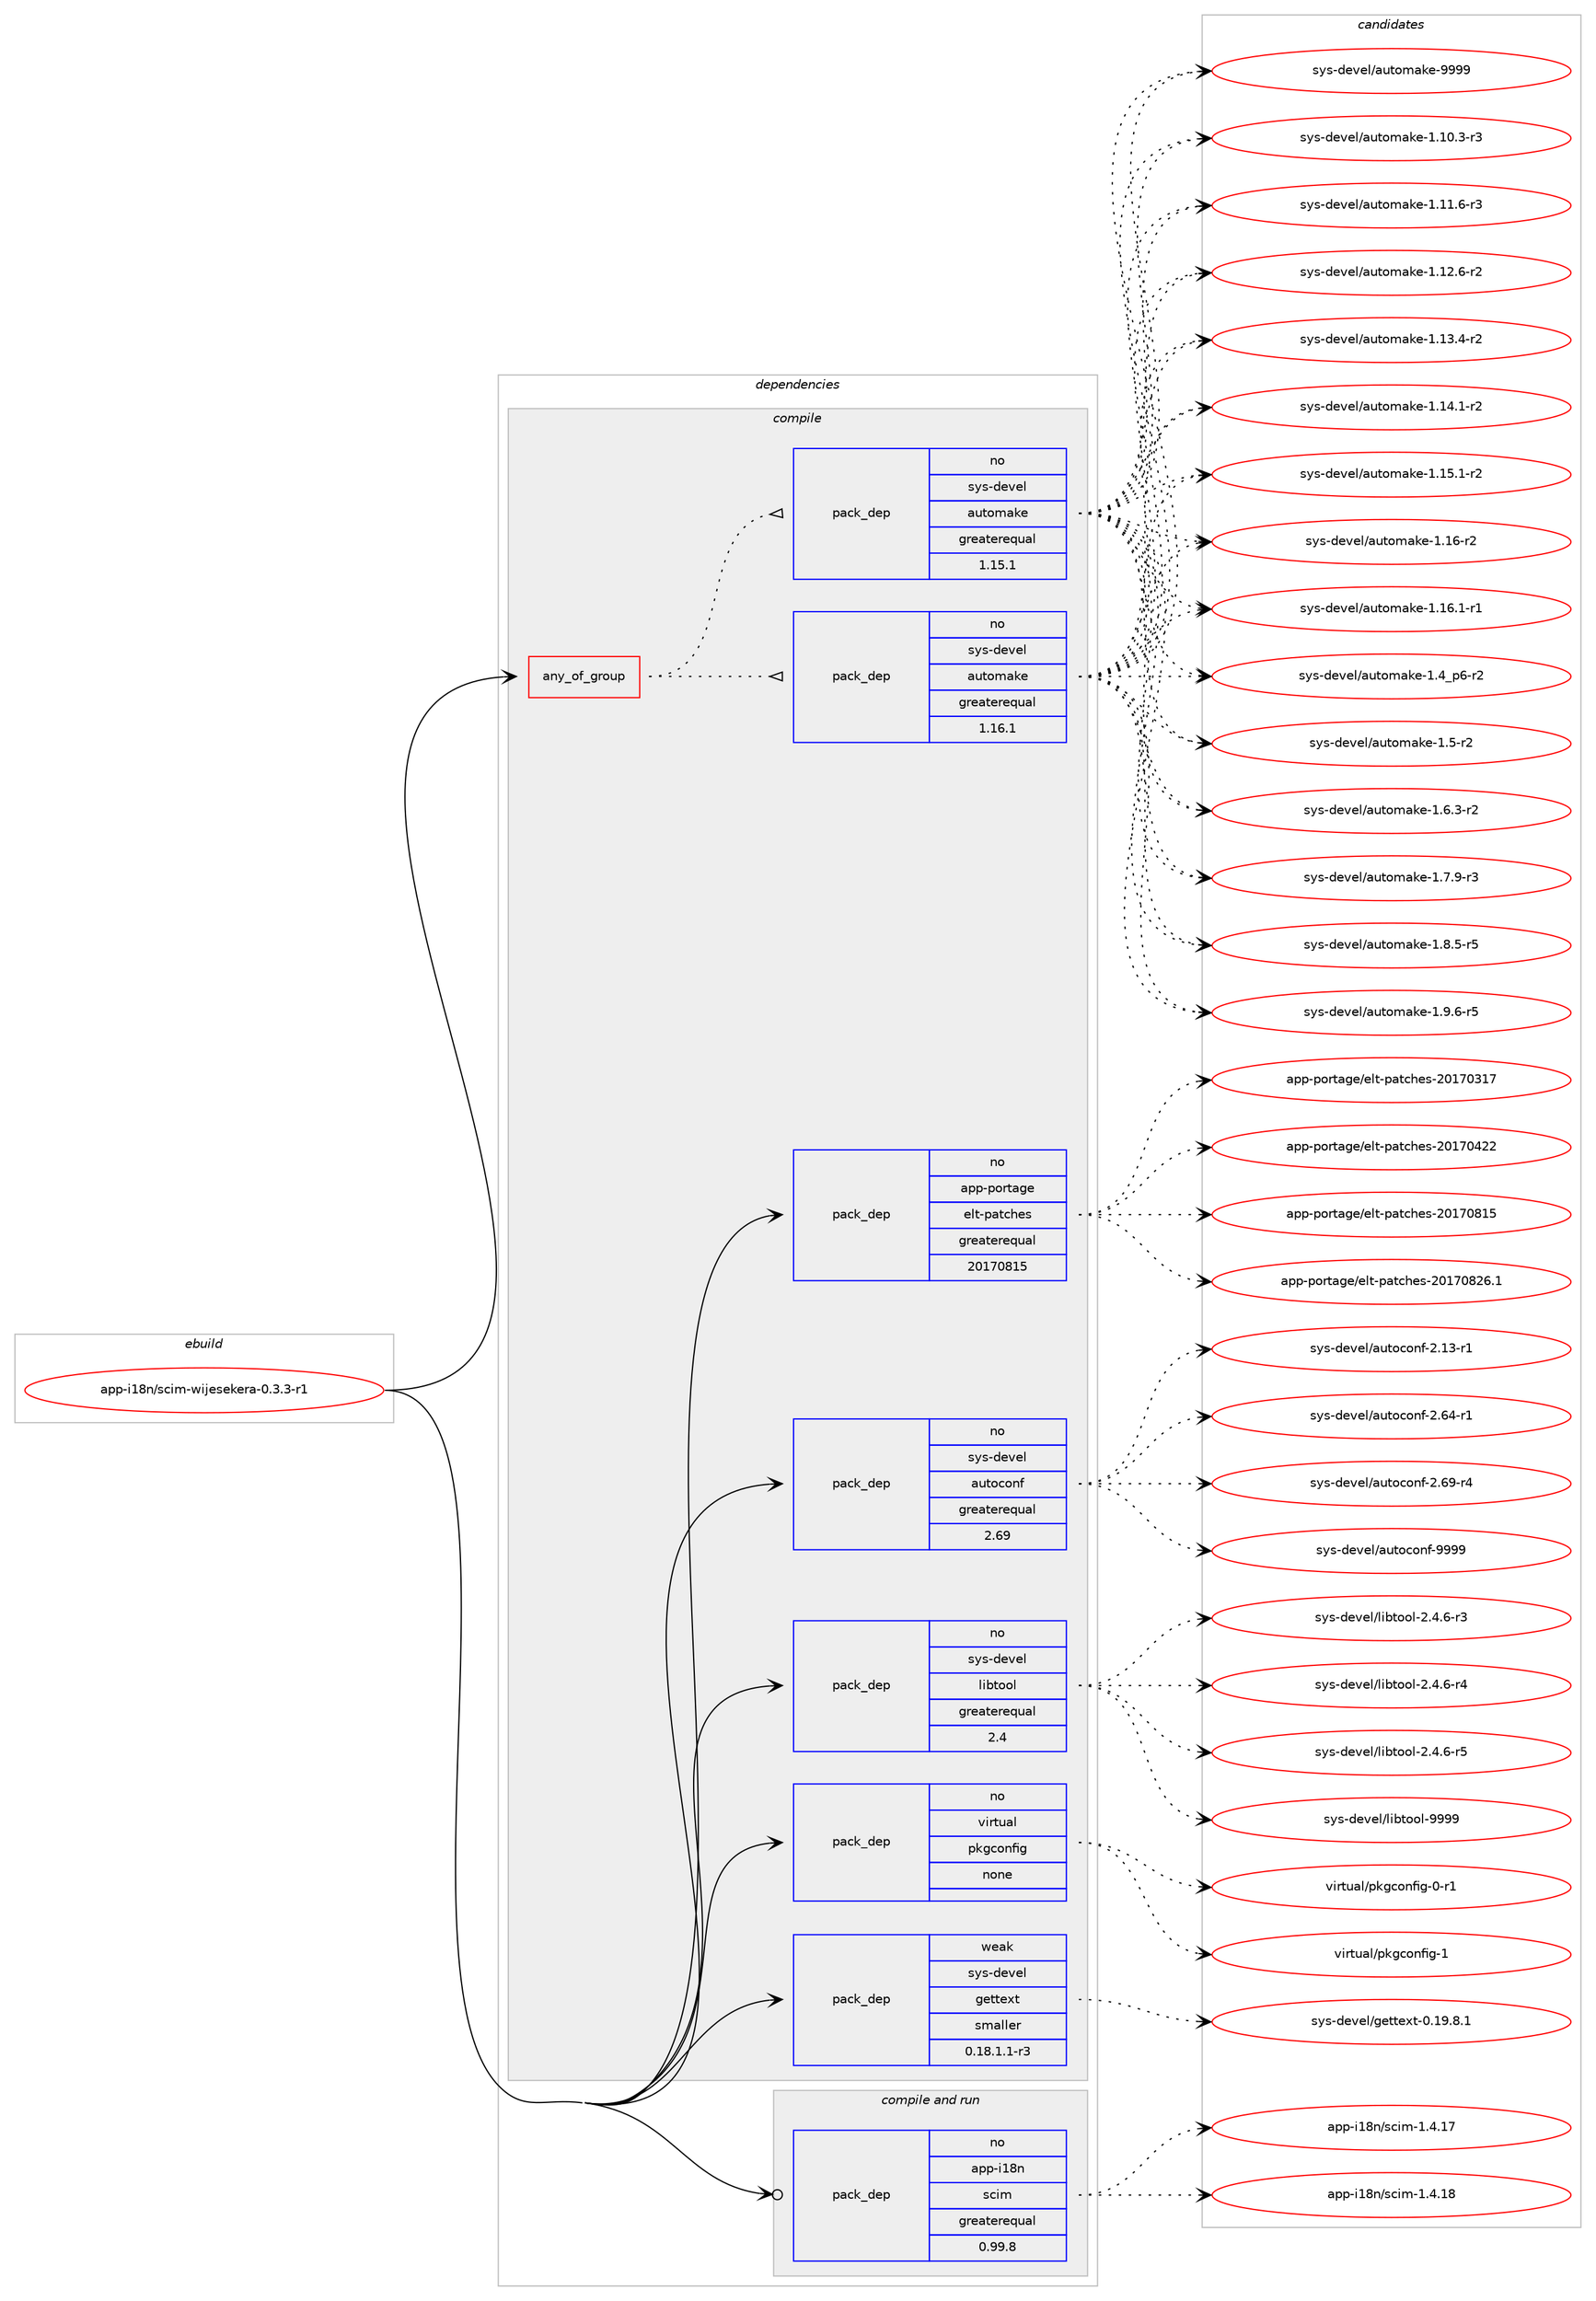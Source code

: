 digraph prolog {

# *************
# Graph options
# *************

newrank=true;
concentrate=true;
compound=true;
graph [rankdir=LR,fontname=Helvetica,fontsize=10,ranksep=1.5];#, ranksep=2.5, nodesep=0.2];
edge  [arrowhead=vee];
node  [fontname=Helvetica,fontsize=10];

# **********
# The ebuild
# **********

subgraph cluster_leftcol {
color=gray;
rank=same;
label=<<i>ebuild</i>>;
id [label="app-i18n/scim-wijesekera-0.3.3-r1", color=red, width=4, href="../app-i18n/scim-wijesekera-0.3.3-r1.svg"];
}

# ****************
# The dependencies
# ****************

subgraph cluster_midcol {
color=gray;
label=<<i>dependencies</i>>;
subgraph cluster_compile {
fillcolor="#eeeeee";
style=filled;
label=<<i>compile</i>>;
subgraph any19603 {
dependency1296045 [label=<<TABLE BORDER="0" CELLBORDER="1" CELLSPACING="0" CELLPADDING="4"><TR><TD CELLPADDING="10">any_of_group</TD></TR></TABLE>>, shape=none, color=red];subgraph pack923159 {
dependency1296046 [label=<<TABLE BORDER="0" CELLBORDER="1" CELLSPACING="0" CELLPADDING="4" WIDTH="220"><TR><TD ROWSPAN="6" CELLPADDING="30">pack_dep</TD></TR><TR><TD WIDTH="110">no</TD></TR><TR><TD>sys-devel</TD></TR><TR><TD>automake</TD></TR><TR><TD>greaterequal</TD></TR><TR><TD>1.16.1</TD></TR></TABLE>>, shape=none, color=blue];
}
dependency1296045:e -> dependency1296046:w [weight=20,style="dotted",arrowhead="oinv"];
subgraph pack923160 {
dependency1296047 [label=<<TABLE BORDER="0" CELLBORDER="1" CELLSPACING="0" CELLPADDING="4" WIDTH="220"><TR><TD ROWSPAN="6" CELLPADDING="30">pack_dep</TD></TR><TR><TD WIDTH="110">no</TD></TR><TR><TD>sys-devel</TD></TR><TR><TD>automake</TD></TR><TR><TD>greaterequal</TD></TR><TR><TD>1.15.1</TD></TR></TABLE>>, shape=none, color=blue];
}
dependency1296045:e -> dependency1296047:w [weight=20,style="dotted",arrowhead="oinv"];
}
id:e -> dependency1296045:w [weight=20,style="solid",arrowhead="vee"];
subgraph pack923161 {
dependency1296048 [label=<<TABLE BORDER="0" CELLBORDER="1" CELLSPACING="0" CELLPADDING="4" WIDTH="220"><TR><TD ROWSPAN="6" CELLPADDING="30">pack_dep</TD></TR><TR><TD WIDTH="110">no</TD></TR><TR><TD>app-portage</TD></TR><TR><TD>elt-patches</TD></TR><TR><TD>greaterequal</TD></TR><TR><TD>20170815</TD></TR></TABLE>>, shape=none, color=blue];
}
id:e -> dependency1296048:w [weight=20,style="solid",arrowhead="vee"];
subgraph pack923162 {
dependency1296049 [label=<<TABLE BORDER="0" CELLBORDER="1" CELLSPACING="0" CELLPADDING="4" WIDTH="220"><TR><TD ROWSPAN="6" CELLPADDING="30">pack_dep</TD></TR><TR><TD WIDTH="110">no</TD></TR><TR><TD>sys-devel</TD></TR><TR><TD>autoconf</TD></TR><TR><TD>greaterequal</TD></TR><TR><TD>2.69</TD></TR></TABLE>>, shape=none, color=blue];
}
id:e -> dependency1296049:w [weight=20,style="solid",arrowhead="vee"];
subgraph pack923163 {
dependency1296050 [label=<<TABLE BORDER="0" CELLBORDER="1" CELLSPACING="0" CELLPADDING="4" WIDTH="220"><TR><TD ROWSPAN="6" CELLPADDING="30">pack_dep</TD></TR><TR><TD WIDTH="110">no</TD></TR><TR><TD>sys-devel</TD></TR><TR><TD>libtool</TD></TR><TR><TD>greaterequal</TD></TR><TR><TD>2.4</TD></TR></TABLE>>, shape=none, color=blue];
}
id:e -> dependency1296050:w [weight=20,style="solid",arrowhead="vee"];
subgraph pack923164 {
dependency1296051 [label=<<TABLE BORDER="0" CELLBORDER="1" CELLSPACING="0" CELLPADDING="4" WIDTH="220"><TR><TD ROWSPAN="6" CELLPADDING="30">pack_dep</TD></TR><TR><TD WIDTH="110">no</TD></TR><TR><TD>virtual</TD></TR><TR><TD>pkgconfig</TD></TR><TR><TD>none</TD></TR><TR><TD></TD></TR></TABLE>>, shape=none, color=blue];
}
id:e -> dependency1296051:w [weight=20,style="solid",arrowhead="vee"];
subgraph pack923165 {
dependency1296052 [label=<<TABLE BORDER="0" CELLBORDER="1" CELLSPACING="0" CELLPADDING="4" WIDTH="220"><TR><TD ROWSPAN="6" CELLPADDING="30">pack_dep</TD></TR><TR><TD WIDTH="110">weak</TD></TR><TR><TD>sys-devel</TD></TR><TR><TD>gettext</TD></TR><TR><TD>smaller</TD></TR><TR><TD>0.18.1.1-r3</TD></TR></TABLE>>, shape=none, color=blue];
}
id:e -> dependency1296052:w [weight=20,style="solid",arrowhead="vee"];
}
subgraph cluster_compileandrun {
fillcolor="#eeeeee";
style=filled;
label=<<i>compile and run</i>>;
subgraph pack923166 {
dependency1296053 [label=<<TABLE BORDER="0" CELLBORDER="1" CELLSPACING="0" CELLPADDING="4" WIDTH="220"><TR><TD ROWSPAN="6" CELLPADDING="30">pack_dep</TD></TR><TR><TD WIDTH="110">no</TD></TR><TR><TD>app-i18n</TD></TR><TR><TD>scim</TD></TR><TR><TD>greaterequal</TD></TR><TR><TD>0.99.8</TD></TR></TABLE>>, shape=none, color=blue];
}
id:e -> dependency1296053:w [weight=20,style="solid",arrowhead="odotvee"];
}
subgraph cluster_run {
fillcolor="#eeeeee";
style=filled;
label=<<i>run</i>>;
}
}

# **************
# The candidates
# **************

subgraph cluster_choices {
rank=same;
color=gray;
label=<<i>candidates</i>>;

subgraph choice923159 {
color=black;
nodesep=1;
choice11512111545100101118101108479711711611110997107101454946494846514511451 [label="sys-devel/automake-1.10.3-r3", color=red, width=4,href="../sys-devel/automake-1.10.3-r3.svg"];
choice11512111545100101118101108479711711611110997107101454946494946544511451 [label="sys-devel/automake-1.11.6-r3", color=red, width=4,href="../sys-devel/automake-1.11.6-r3.svg"];
choice11512111545100101118101108479711711611110997107101454946495046544511450 [label="sys-devel/automake-1.12.6-r2", color=red, width=4,href="../sys-devel/automake-1.12.6-r2.svg"];
choice11512111545100101118101108479711711611110997107101454946495146524511450 [label="sys-devel/automake-1.13.4-r2", color=red, width=4,href="../sys-devel/automake-1.13.4-r2.svg"];
choice11512111545100101118101108479711711611110997107101454946495246494511450 [label="sys-devel/automake-1.14.1-r2", color=red, width=4,href="../sys-devel/automake-1.14.1-r2.svg"];
choice11512111545100101118101108479711711611110997107101454946495346494511450 [label="sys-devel/automake-1.15.1-r2", color=red, width=4,href="../sys-devel/automake-1.15.1-r2.svg"];
choice1151211154510010111810110847971171161111099710710145494649544511450 [label="sys-devel/automake-1.16-r2", color=red, width=4,href="../sys-devel/automake-1.16-r2.svg"];
choice11512111545100101118101108479711711611110997107101454946495446494511449 [label="sys-devel/automake-1.16.1-r1", color=red, width=4,href="../sys-devel/automake-1.16.1-r1.svg"];
choice115121115451001011181011084797117116111109971071014549465295112544511450 [label="sys-devel/automake-1.4_p6-r2", color=red, width=4,href="../sys-devel/automake-1.4_p6-r2.svg"];
choice11512111545100101118101108479711711611110997107101454946534511450 [label="sys-devel/automake-1.5-r2", color=red, width=4,href="../sys-devel/automake-1.5-r2.svg"];
choice115121115451001011181011084797117116111109971071014549465446514511450 [label="sys-devel/automake-1.6.3-r2", color=red, width=4,href="../sys-devel/automake-1.6.3-r2.svg"];
choice115121115451001011181011084797117116111109971071014549465546574511451 [label="sys-devel/automake-1.7.9-r3", color=red, width=4,href="../sys-devel/automake-1.7.9-r3.svg"];
choice115121115451001011181011084797117116111109971071014549465646534511453 [label="sys-devel/automake-1.8.5-r5", color=red, width=4,href="../sys-devel/automake-1.8.5-r5.svg"];
choice115121115451001011181011084797117116111109971071014549465746544511453 [label="sys-devel/automake-1.9.6-r5", color=red, width=4,href="../sys-devel/automake-1.9.6-r5.svg"];
choice115121115451001011181011084797117116111109971071014557575757 [label="sys-devel/automake-9999", color=red, width=4,href="../sys-devel/automake-9999.svg"];
dependency1296046:e -> choice11512111545100101118101108479711711611110997107101454946494846514511451:w [style=dotted,weight="100"];
dependency1296046:e -> choice11512111545100101118101108479711711611110997107101454946494946544511451:w [style=dotted,weight="100"];
dependency1296046:e -> choice11512111545100101118101108479711711611110997107101454946495046544511450:w [style=dotted,weight="100"];
dependency1296046:e -> choice11512111545100101118101108479711711611110997107101454946495146524511450:w [style=dotted,weight="100"];
dependency1296046:e -> choice11512111545100101118101108479711711611110997107101454946495246494511450:w [style=dotted,weight="100"];
dependency1296046:e -> choice11512111545100101118101108479711711611110997107101454946495346494511450:w [style=dotted,weight="100"];
dependency1296046:e -> choice1151211154510010111810110847971171161111099710710145494649544511450:w [style=dotted,weight="100"];
dependency1296046:e -> choice11512111545100101118101108479711711611110997107101454946495446494511449:w [style=dotted,weight="100"];
dependency1296046:e -> choice115121115451001011181011084797117116111109971071014549465295112544511450:w [style=dotted,weight="100"];
dependency1296046:e -> choice11512111545100101118101108479711711611110997107101454946534511450:w [style=dotted,weight="100"];
dependency1296046:e -> choice115121115451001011181011084797117116111109971071014549465446514511450:w [style=dotted,weight="100"];
dependency1296046:e -> choice115121115451001011181011084797117116111109971071014549465546574511451:w [style=dotted,weight="100"];
dependency1296046:e -> choice115121115451001011181011084797117116111109971071014549465646534511453:w [style=dotted,weight="100"];
dependency1296046:e -> choice115121115451001011181011084797117116111109971071014549465746544511453:w [style=dotted,weight="100"];
dependency1296046:e -> choice115121115451001011181011084797117116111109971071014557575757:w [style=dotted,weight="100"];
}
subgraph choice923160 {
color=black;
nodesep=1;
choice11512111545100101118101108479711711611110997107101454946494846514511451 [label="sys-devel/automake-1.10.3-r3", color=red, width=4,href="../sys-devel/automake-1.10.3-r3.svg"];
choice11512111545100101118101108479711711611110997107101454946494946544511451 [label="sys-devel/automake-1.11.6-r3", color=red, width=4,href="../sys-devel/automake-1.11.6-r3.svg"];
choice11512111545100101118101108479711711611110997107101454946495046544511450 [label="sys-devel/automake-1.12.6-r2", color=red, width=4,href="../sys-devel/automake-1.12.6-r2.svg"];
choice11512111545100101118101108479711711611110997107101454946495146524511450 [label="sys-devel/automake-1.13.4-r2", color=red, width=4,href="../sys-devel/automake-1.13.4-r2.svg"];
choice11512111545100101118101108479711711611110997107101454946495246494511450 [label="sys-devel/automake-1.14.1-r2", color=red, width=4,href="../sys-devel/automake-1.14.1-r2.svg"];
choice11512111545100101118101108479711711611110997107101454946495346494511450 [label="sys-devel/automake-1.15.1-r2", color=red, width=4,href="../sys-devel/automake-1.15.1-r2.svg"];
choice1151211154510010111810110847971171161111099710710145494649544511450 [label="sys-devel/automake-1.16-r2", color=red, width=4,href="../sys-devel/automake-1.16-r2.svg"];
choice11512111545100101118101108479711711611110997107101454946495446494511449 [label="sys-devel/automake-1.16.1-r1", color=red, width=4,href="../sys-devel/automake-1.16.1-r1.svg"];
choice115121115451001011181011084797117116111109971071014549465295112544511450 [label="sys-devel/automake-1.4_p6-r2", color=red, width=4,href="../sys-devel/automake-1.4_p6-r2.svg"];
choice11512111545100101118101108479711711611110997107101454946534511450 [label="sys-devel/automake-1.5-r2", color=red, width=4,href="../sys-devel/automake-1.5-r2.svg"];
choice115121115451001011181011084797117116111109971071014549465446514511450 [label="sys-devel/automake-1.6.3-r2", color=red, width=4,href="../sys-devel/automake-1.6.3-r2.svg"];
choice115121115451001011181011084797117116111109971071014549465546574511451 [label="sys-devel/automake-1.7.9-r3", color=red, width=4,href="../sys-devel/automake-1.7.9-r3.svg"];
choice115121115451001011181011084797117116111109971071014549465646534511453 [label="sys-devel/automake-1.8.5-r5", color=red, width=4,href="../sys-devel/automake-1.8.5-r5.svg"];
choice115121115451001011181011084797117116111109971071014549465746544511453 [label="sys-devel/automake-1.9.6-r5", color=red, width=4,href="../sys-devel/automake-1.9.6-r5.svg"];
choice115121115451001011181011084797117116111109971071014557575757 [label="sys-devel/automake-9999", color=red, width=4,href="../sys-devel/automake-9999.svg"];
dependency1296047:e -> choice11512111545100101118101108479711711611110997107101454946494846514511451:w [style=dotted,weight="100"];
dependency1296047:e -> choice11512111545100101118101108479711711611110997107101454946494946544511451:w [style=dotted,weight="100"];
dependency1296047:e -> choice11512111545100101118101108479711711611110997107101454946495046544511450:w [style=dotted,weight="100"];
dependency1296047:e -> choice11512111545100101118101108479711711611110997107101454946495146524511450:w [style=dotted,weight="100"];
dependency1296047:e -> choice11512111545100101118101108479711711611110997107101454946495246494511450:w [style=dotted,weight="100"];
dependency1296047:e -> choice11512111545100101118101108479711711611110997107101454946495346494511450:w [style=dotted,weight="100"];
dependency1296047:e -> choice1151211154510010111810110847971171161111099710710145494649544511450:w [style=dotted,weight="100"];
dependency1296047:e -> choice11512111545100101118101108479711711611110997107101454946495446494511449:w [style=dotted,weight="100"];
dependency1296047:e -> choice115121115451001011181011084797117116111109971071014549465295112544511450:w [style=dotted,weight="100"];
dependency1296047:e -> choice11512111545100101118101108479711711611110997107101454946534511450:w [style=dotted,weight="100"];
dependency1296047:e -> choice115121115451001011181011084797117116111109971071014549465446514511450:w [style=dotted,weight="100"];
dependency1296047:e -> choice115121115451001011181011084797117116111109971071014549465546574511451:w [style=dotted,weight="100"];
dependency1296047:e -> choice115121115451001011181011084797117116111109971071014549465646534511453:w [style=dotted,weight="100"];
dependency1296047:e -> choice115121115451001011181011084797117116111109971071014549465746544511453:w [style=dotted,weight="100"];
dependency1296047:e -> choice115121115451001011181011084797117116111109971071014557575757:w [style=dotted,weight="100"];
}
subgraph choice923161 {
color=black;
nodesep=1;
choice97112112451121111141169710310147101108116451129711699104101115455048495548514955 [label="app-portage/elt-patches-20170317", color=red, width=4,href="../app-portage/elt-patches-20170317.svg"];
choice97112112451121111141169710310147101108116451129711699104101115455048495548525050 [label="app-portage/elt-patches-20170422", color=red, width=4,href="../app-portage/elt-patches-20170422.svg"];
choice97112112451121111141169710310147101108116451129711699104101115455048495548564953 [label="app-portage/elt-patches-20170815", color=red, width=4,href="../app-portage/elt-patches-20170815.svg"];
choice971121124511211111411697103101471011081164511297116991041011154550484955485650544649 [label="app-portage/elt-patches-20170826.1", color=red, width=4,href="../app-portage/elt-patches-20170826.1.svg"];
dependency1296048:e -> choice97112112451121111141169710310147101108116451129711699104101115455048495548514955:w [style=dotted,weight="100"];
dependency1296048:e -> choice97112112451121111141169710310147101108116451129711699104101115455048495548525050:w [style=dotted,weight="100"];
dependency1296048:e -> choice97112112451121111141169710310147101108116451129711699104101115455048495548564953:w [style=dotted,weight="100"];
dependency1296048:e -> choice971121124511211111411697103101471011081164511297116991041011154550484955485650544649:w [style=dotted,weight="100"];
}
subgraph choice923162 {
color=black;
nodesep=1;
choice1151211154510010111810110847971171161119911111010245504649514511449 [label="sys-devel/autoconf-2.13-r1", color=red, width=4,href="../sys-devel/autoconf-2.13-r1.svg"];
choice1151211154510010111810110847971171161119911111010245504654524511449 [label="sys-devel/autoconf-2.64-r1", color=red, width=4,href="../sys-devel/autoconf-2.64-r1.svg"];
choice1151211154510010111810110847971171161119911111010245504654574511452 [label="sys-devel/autoconf-2.69-r4", color=red, width=4,href="../sys-devel/autoconf-2.69-r4.svg"];
choice115121115451001011181011084797117116111991111101024557575757 [label="sys-devel/autoconf-9999", color=red, width=4,href="../sys-devel/autoconf-9999.svg"];
dependency1296049:e -> choice1151211154510010111810110847971171161119911111010245504649514511449:w [style=dotted,weight="100"];
dependency1296049:e -> choice1151211154510010111810110847971171161119911111010245504654524511449:w [style=dotted,weight="100"];
dependency1296049:e -> choice1151211154510010111810110847971171161119911111010245504654574511452:w [style=dotted,weight="100"];
dependency1296049:e -> choice115121115451001011181011084797117116111991111101024557575757:w [style=dotted,weight="100"];
}
subgraph choice923163 {
color=black;
nodesep=1;
choice1151211154510010111810110847108105981161111111084550465246544511451 [label="sys-devel/libtool-2.4.6-r3", color=red, width=4,href="../sys-devel/libtool-2.4.6-r3.svg"];
choice1151211154510010111810110847108105981161111111084550465246544511452 [label="sys-devel/libtool-2.4.6-r4", color=red, width=4,href="../sys-devel/libtool-2.4.6-r4.svg"];
choice1151211154510010111810110847108105981161111111084550465246544511453 [label="sys-devel/libtool-2.4.6-r5", color=red, width=4,href="../sys-devel/libtool-2.4.6-r5.svg"];
choice1151211154510010111810110847108105981161111111084557575757 [label="sys-devel/libtool-9999", color=red, width=4,href="../sys-devel/libtool-9999.svg"];
dependency1296050:e -> choice1151211154510010111810110847108105981161111111084550465246544511451:w [style=dotted,weight="100"];
dependency1296050:e -> choice1151211154510010111810110847108105981161111111084550465246544511452:w [style=dotted,weight="100"];
dependency1296050:e -> choice1151211154510010111810110847108105981161111111084550465246544511453:w [style=dotted,weight="100"];
dependency1296050:e -> choice1151211154510010111810110847108105981161111111084557575757:w [style=dotted,weight="100"];
}
subgraph choice923164 {
color=black;
nodesep=1;
choice11810511411611797108471121071039911111010210510345484511449 [label="virtual/pkgconfig-0-r1", color=red, width=4,href="../virtual/pkgconfig-0-r1.svg"];
choice1181051141161179710847112107103991111101021051034549 [label="virtual/pkgconfig-1", color=red, width=4,href="../virtual/pkgconfig-1.svg"];
dependency1296051:e -> choice11810511411611797108471121071039911111010210510345484511449:w [style=dotted,weight="100"];
dependency1296051:e -> choice1181051141161179710847112107103991111101021051034549:w [style=dotted,weight="100"];
}
subgraph choice923165 {
color=black;
nodesep=1;
choice1151211154510010111810110847103101116116101120116454846495746564649 [label="sys-devel/gettext-0.19.8.1", color=red, width=4,href="../sys-devel/gettext-0.19.8.1.svg"];
dependency1296052:e -> choice1151211154510010111810110847103101116116101120116454846495746564649:w [style=dotted,weight="100"];
}
subgraph choice923166 {
color=black;
nodesep=1;
choice97112112451054956110471159910510945494652464955 [label="app-i18n/scim-1.4.17", color=red, width=4,href="../app-i18n/scim-1.4.17.svg"];
choice97112112451054956110471159910510945494652464956 [label="app-i18n/scim-1.4.18", color=red, width=4,href="../app-i18n/scim-1.4.18.svg"];
dependency1296053:e -> choice97112112451054956110471159910510945494652464955:w [style=dotted,weight="100"];
dependency1296053:e -> choice97112112451054956110471159910510945494652464956:w [style=dotted,weight="100"];
}
}

}
